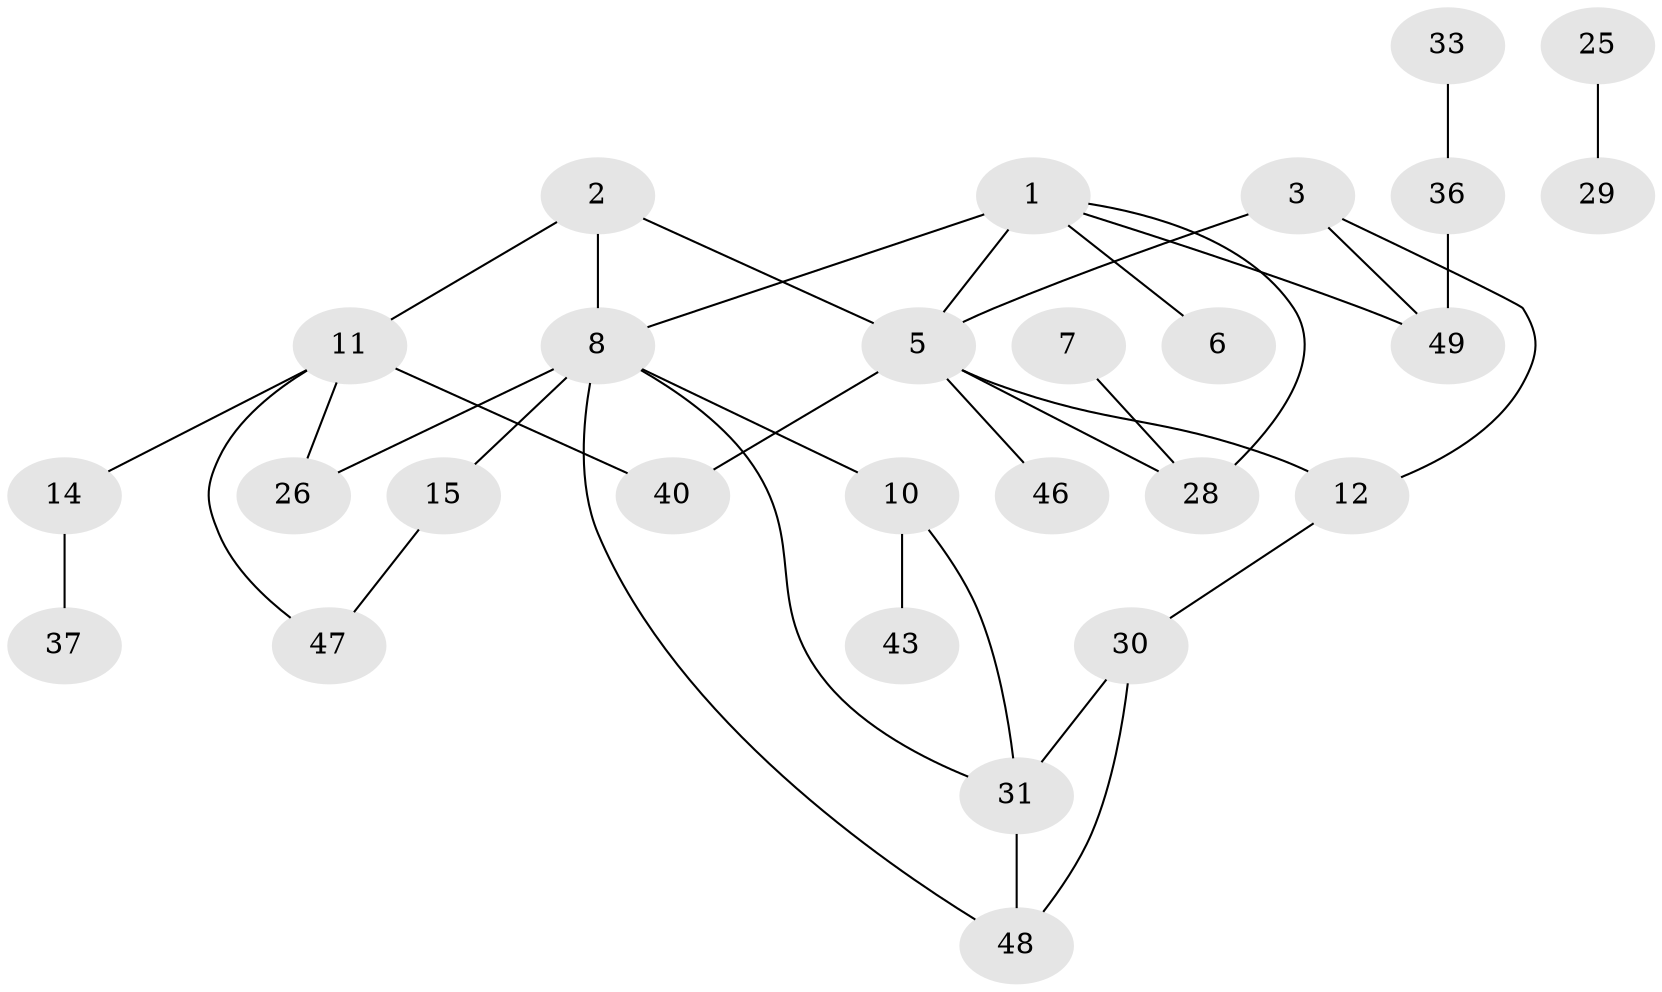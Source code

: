 // original degree distribution, {3: 0.14516129032258066, 2: 0.3225806451612903, 0: 0.1532258064516129, 1: 0.2661290322580645, 4: 0.07258064516129033, 5: 0.03225806451612903, 7: 0.008064516129032258}
// Generated by graph-tools (version 1.1) at 2025/47/03/04/25 22:47:54]
// undirected, 27 vertices, 36 edges
graph export_dot {
  node [color=gray90,style=filled];
  1;
  2;
  3;
  5;
  6;
  7;
  8;
  10;
  11;
  12;
  14;
  15;
  25;
  26;
  28;
  29;
  30;
  31;
  33;
  36;
  37;
  40;
  43;
  46;
  47;
  48;
  49;
  1 -- 5 [weight=1.0];
  1 -- 6 [weight=1.0];
  1 -- 8 [weight=2.0];
  1 -- 28 [weight=1.0];
  1 -- 49 [weight=1.0];
  2 -- 5 [weight=1.0];
  2 -- 8 [weight=2.0];
  2 -- 11 [weight=2.0];
  3 -- 5 [weight=1.0];
  3 -- 12 [weight=1.0];
  3 -- 49 [weight=1.0];
  5 -- 12 [weight=1.0];
  5 -- 28 [weight=2.0];
  5 -- 40 [weight=1.0];
  5 -- 46 [weight=1.0];
  7 -- 28 [weight=2.0];
  8 -- 10 [weight=2.0];
  8 -- 15 [weight=1.0];
  8 -- 26 [weight=2.0];
  8 -- 31 [weight=1.0];
  8 -- 48 [weight=1.0];
  10 -- 31 [weight=1.0];
  10 -- 43 [weight=1.0];
  11 -- 14 [weight=1.0];
  11 -- 26 [weight=1.0];
  11 -- 40 [weight=1.0];
  11 -- 47 [weight=1.0];
  12 -- 30 [weight=1.0];
  14 -- 37 [weight=1.0];
  15 -- 47 [weight=1.0];
  25 -- 29 [weight=1.0];
  30 -- 31 [weight=1.0];
  30 -- 48 [weight=1.0];
  31 -- 48 [weight=1.0];
  33 -- 36 [weight=1.0];
  36 -- 49 [weight=2.0];
}

